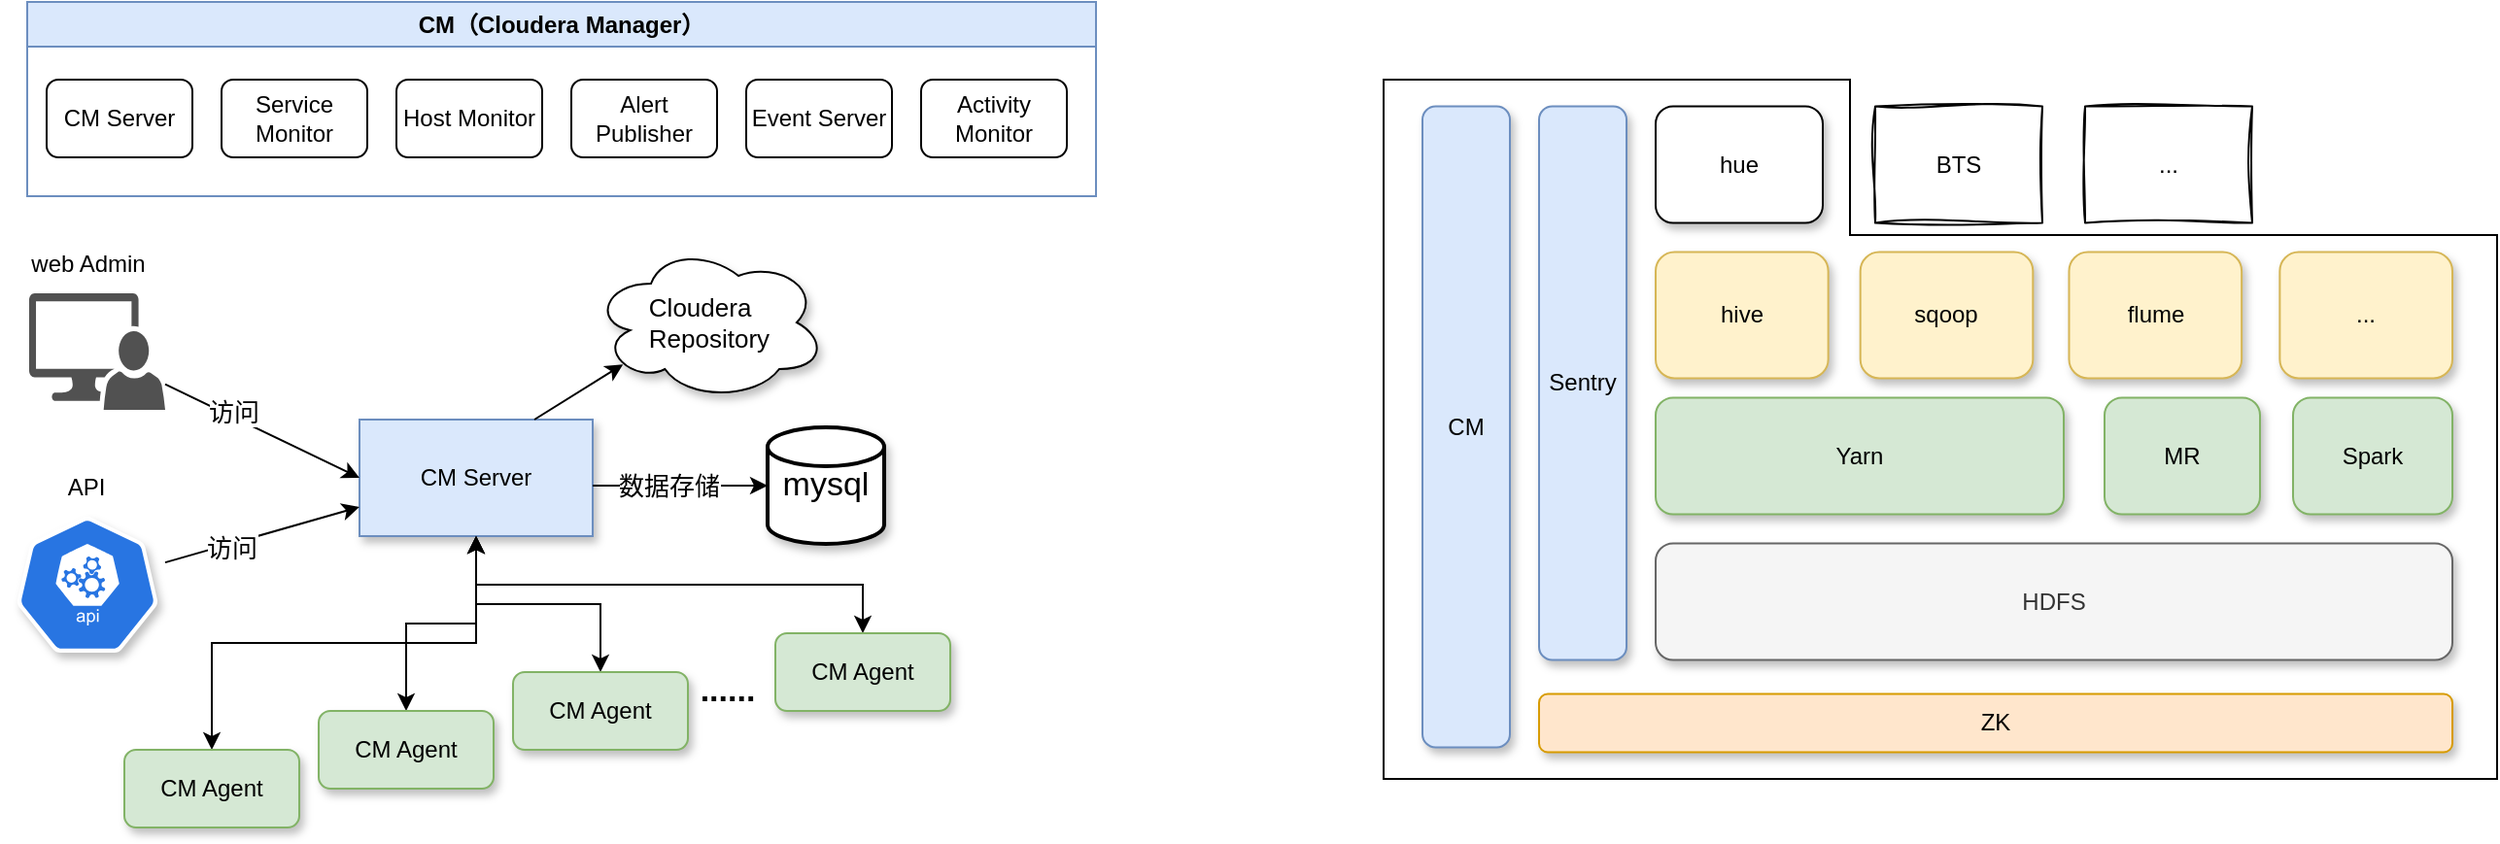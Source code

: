 <mxfile version="20.5.3" type="github">
  <diagram name="第 1 页" id="7sCevdrtHykGbMQd64Wu">
    <mxGraphModel dx="1718" dy="928" grid="1" gridSize="10" guides="1" tooltips="1" connect="1" arrows="1" fold="1" page="1" pageScale="1" pageWidth="827" pageHeight="1169" math="0" shadow="0">
      <root>
        <mxCell id="0" />
        <mxCell id="1" parent="0" />
        <mxCell id="nq0uSwo0KlABFsjxiqTN-38" value="" style="group" vertex="1" connectable="0" parent="1">
          <mxGeometry x="120" y="450" width="559" height="425" as="geometry" />
        </mxCell>
        <mxCell id="LgYFPJW4wqwrd6ntm6W2-14" value="CM（Cloudera Manager）" style="swimlane;whiteSpace=wrap;html=1;fillColor=#dae8fc;strokeColor=#6c8ebf;glass=0;shadow=0;" parent="nq0uSwo0KlABFsjxiqTN-38" vertex="1">
          <mxGeometry x="9" width="550" height="100" as="geometry">
            <mxRectangle x="9" width="190" height="30" as="alternateBounds" />
          </mxGeometry>
        </mxCell>
        <mxCell id="LgYFPJW4wqwrd6ntm6W2-12" value="CM Server" style="rounded=1;whiteSpace=wrap;html=1;" parent="LgYFPJW4wqwrd6ntm6W2-14" vertex="1">
          <mxGeometry x="10" y="40" width="75" height="40" as="geometry" />
        </mxCell>
        <mxCell id="LgYFPJW4wqwrd6ntm6W2-10" value="Service Monitor" style="rounded=1;whiteSpace=wrap;html=1;" parent="LgYFPJW4wqwrd6ntm6W2-14" vertex="1">
          <mxGeometry x="100" y="40" width="75" height="40" as="geometry" />
        </mxCell>
        <mxCell id="LgYFPJW4wqwrd6ntm6W2-9" value="Host Monitor" style="rounded=1;whiteSpace=wrap;html=1;" parent="LgYFPJW4wqwrd6ntm6W2-14" vertex="1">
          <mxGeometry x="190" y="40" width="75" height="40" as="geometry" />
        </mxCell>
        <mxCell id="LgYFPJW4wqwrd6ntm6W2-7" value="Alert Publisher" style="rounded=1;whiteSpace=wrap;html=1;" parent="LgYFPJW4wqwrd6ntm6W2-14" vertex="1">
          <mxGeometry x="280" y="40" width="75" height="40" as="geometry" />
        </mxCell>
        <mxCell id="LgYFPJW4wqwrd6ntm6W2-8" value="Event Server" style="rounded=1;whiteSpace=wrap;html=1;" parent="LgYFPJW4wqwrd6ntm6W2-14" vertex="1">
          <mxGeometry x="370" y="40" width="75" height="40" as="geometry" />
        </mxCell>
        <mxCell id="LgYFPJW4wqwrd6ntm6W2-5" value="Activity Monitor" style="rounded=1;whiteSpace=wrap;html=1;" parent="LgYFPJW4wqwrd6ntm6W2-14" vertex="1">
          <mxGeometry x="460" y="40" width="75" height="40" as="geometry" />
        </mxCell>
        <mxCell id="nq0uSwo0KlABFsjxiqTN-1" value="CM Server" style="rounded=0;whiteSpace=wrap;html=1;shadow=1;sketch=0;fillColor=#dae8fc;strokeColor=#6c8ebf;" vertex="1" parent="nq0uSwo0KlABFsjxiqTN-38">
          <mxGeometry x="180" y="215" width="120" height="60" as="geometry" />
        </mxCell>
        <mxCell id="nq0uSwo0KlABFsjxiqTN-17" style="edgeStyle=elbowEdgeStyle;rounded=0;orthogonalLoop=1;jettySize=auto;html=1;entryX=0.5;entryY=1;entryDx=0;entryDy=0;fontFamily=Helvetica;fontSize=17;startArrow=classic;startFill=1;elbow=vertical;" edge="1" parent="nq0uSwo0KlABFsjxiqTN-38" source="nq0uSwo0KlABFsjxiqTN-2" target="nq0uSwo0KlABFsjxiqTN-1">
          <mxGeometry relative="1" as="geometry" />
        </mxCell>
        <mxCell id="nq0uSwo0KlABFsjxiqTN-2" value="CM Agent" style="rounded=1;whiteSpace=wrap;html=1;shadow=1;sketch=0;fillColor=#d5e8d4;strokeColor=#82b366;" vertex="1" parent="nq0uSwo0KlABFsjxiqTN-38">
          <mxGeometry x="59" y="385" width="90" height="40" as="geometry" />
        </mxCell>
        <mxCell id="nq0uSwo0KlABFsjxiqTN-7" value="" style="group" vertex="1" connectable="0" parent="nq0uSwo0KlABFsjxiqTN-38">
          <mxGeometry y="120" width="80" height="90" as="geometry" />
        </mxCell>
        <mxCell id="nq0uSwo0KlABFsjxiqTN-3" value="" style="sketch=0;pointerEvents=1;shadow=0;dashed=0;html=1;strokeColor=none;labelPosition=center;verticalLabelPosition=bottom;verticalAlign=top;align=center;fillColor=#515151;shape=mxgraph.mscae.system_center.admin_console;movable=1;resizable=1;rotatable=1;deletable=1;editable=1;connectable=1;" vertex="1" parent="nq0uSwo0KlABFsjxiqTN-7">
          <mxGeometry x="10" y="30" width="70" height="60" as="geometry" />
        </mxCell>
        <mxCell id="nq0uSwo0KlABFsjxiqTN-4" value="web Admin" style="text;html=1;align=center;verticalAlign=middle;resizable=1;points=[];autosize=1;strokeColor=none;fillColor=none;movable=1;rotatable=1;deletable=1;editable=1;connectable=1;" vertex="1" parent="nq0uSwo0KlABFsjxiqTN-7">
          <mxGeometry width="80" height="30" as="geometry" />
        </mxCell>
        <mxCell id="nq0uSwo0KlABFsjxiqTN-8" value="" style="group" vertex="1" connectable="0" parent="nq0uSwo0KlABFsjxiqTN-38">
          <mxGeometry y="235" width="80" height="100" as="geometry" />
        </mxCell>
        <mxCell id="nq0uSwo0KlABFsjxiqTN-5" value="" style="sketch=0;html=1;dashed=0;whitespace=wrap;fillColor=#2875E2;strokeColor=#ffffff;points=[[0.005,0.63,0],[0.1,0.2,0],[0.9,0.2,0],[0.5,0,0],[0.995,0.63,0],[0.72,0.99,0],[0.5,1,0],[0.28,0.99,0]];verticalLabelPosition=bottom;align=center;verticalAlign=top;shape=mxgraph.kubernetes.icon;prIcon=api;shadow=1;" vertex="1" parent="nq0uSwo0KlABFsjxiqTN-8">
          <mxGeometry y="30" width="80" height="70" as="geometry" />
        </mxCell>
        <mxCell id="nq0uSwo0KlABFsjxiqTN-6" value="API" style="text;html=1;align=center;verticalAlign=middle;resizable=0;points=[];autosize=1;strokeColor=none;fillColor=none;" vertex="1" parent="nq0uSwo0KlABFsjxiqTN-8">
          <mxGeometry x="19" width="40" height="30" as="geometry" />
        </mxCell>
        <mxCell id="nq0uSwo0KlABFsjxiqTN-9" style="rounded=0;orthogonalLoop=1;jettySize=auto;html=1;entryX=0;entryY=0.5;entryDx=0;entryDy=0;" edge="1" parent="nq0uSwo0KlABFsjxiqTN-38" source="nq0uSwo0KlABFsjxiqTN-3" target="nq0uSwo0KlABFsjxiqTN-1">
          <mxGeometry relative="1" as="geometry" />
        </mxCell>
        <mxCell id="nq0uSwo0KlABFsjxiqTN-29" value="访问" style="edgeLabel;html=1;align=center;verticalAlign=middle;resizable=0;points=[];fontSize=13;fontFamily=Helvetica;" vertex="1" connectable="0" parent="nq0uSwo0KlABFsjxiqTN-9">
          <mxGeometry x="-0.321" y="2" relative="1" as="geometry">
            <mxPoint y="-1" as="offset" />
          </mxGeometry>
        </mxCell>
        <mxCell id="nq0uSwo0KlABFsjxiqTN-11" style="edgeStyle=none;rounded=0;orthogonalLoop=1;jettySize=auto;html=1;entryX=0;entryY=0.75;entryDx=0;entryDy=0;" edge="1" parent="nq0uSwo0KlABFsjxiqTN-38" source="nq0uSwo0KlABFsjxiqTN-5" target="nq0uSwo0KlABFsjxiqTN-1">
          <mxGeometry relative="1" as="geometry" />
        </mxCell>
        <mxCell id="nq0uSwo0KlABFsjxiqTN-30" value="访问" style="edgeLabel;html=1;align=center;verticalAlign=middle;resizable=0;points=[];fontSize=13;fontFamily=Helvetica;" vertex="1" connectable="0" parent="nq0uSwo0KlABFsjxiqTN-11">
          <mxGeometry x="-0.331" y="-2" relative="1" as="geometry">
            <mxPoint as="offset" />
          </mxGeometry>
        </mxCell>
        <mxCell id="nq0uSwo0KlABFsjxiqTN-22" style="edgeStyle=elbowEdgeStyle;rounded=0;orthogonalLoop=1;jettySize=auto;elbow=vertical;html=1;fontFamily=Helvetica;fontSize=17;startArrow=classic;startFill=1;" edge="1" parent="nq0uSwo0KlABFsjxiqTN-38" source="nq0uSwo0KlABFsjxiqTN-12" target="nq0uSwo0KlABFsjxiqTN-1">
          <mxGeometry relative="1" as="geometry" />
        </mxCell>
        <mxCell id="nq0uSwo0KlABFsjxiqTN-12" value="CM Agent" style="rounded=1;whiteSpace=wrap;html=1;shadow=1;sketch=0;fillColor=#d5e8d4;strokeColor=#82b366;" vertex="1" parent="nq0uSwo0KlABFsjxiqTN-38">
          <mxGeometry x="259" y="345" width="90" height="40" as="geometry" />
        </mxCell>
        <mxCell id="nq0uSwo0KlABFsjxiqTN-21" style="edgeStyle=elbowEdgeStyle;rounded=0;orthogonalLoop=1;jettySize=auto;elbow=vertical;html=1;entryX=0.5;entryY=1;entryDx=0;entryDy=0;fontFamily=Helvetica;fontSize=17;startArrow=classic;startFill=1;" edge="1" parent="nq0uSwo0KlABFsjxiqTN-38" source="nq0uSwo0KlABFsjxiqTN-13" target="nq0uSwo0KlABFsjxiqTN-1">
          <mxGeometry relative="1" as="geometry" />
        </mxCell>
        <mxCell id="nq0uSwo0KlABFsjxiqTN-13" value="CM Agent" style="rounded=1;whiteSpace=wrap;html=1;shadow=1;sketch=0;fillColor=#d5e8d4;strokeColor=#82b366;" vertex="1" parent="nq0uSwo0KlABFsjxiqTN-38">
          <mxGeometry x="159" y="365" width="90" height="40" as="geometry" />
        </mxCell>
        <mxCell id="nq0uSwo0KlABFsjxiqTN-24" style="edgeStyle=elbowEdgeStyle;rounded=0;orthogonalLoop=1;jettySize=auto;elbow=vertical;html=1;fontFamily=Helvetica;fontSize=17;startArrow=classic;startFill=1;" edge="1" parent="nq0uSwo0KlABFsjxiqTN-38" source="nq0uSwo0KlABFsjxiqTN-14" target="nq0uSwo0KlABFsjxiqTN-1">
          <mxGeometry relative="1" as="geometry" />
        </mxCell>
        <mxCell id="nq0uSwo0KlABFsjxiqTN-14" value="CM Agent" style="rounded=1;whiteSpace=wrap;html=1;shadow=1;sketch=0;fillColor=#d5e8d4;strokeColor=#82b366;" vertex="1" parent="nq0uSwo0KlABFsjxiqTN-38">
          <mxGeometry x="394" y="325" width="90" height="40" as="geometry" />
        </mxCell>
        <mxCell id="nq0uSwo0KlABFsjxiqTN-16" value="......" style="text;html=1;align=center;verticalAlign=middle;resizable=0;points=[];autosize=1;strokeColor=none;fillColor=none;fontStyle=1;fontFamily=Helvetica;fontSize=17;" vertex="1" parent="nq0uSwo0KlABFsjxiqTN-38">
          <mxGeometry x="344" y="340" width="50" height="30" as="geometry" />
        </mxCell>
        <mxCell id="nq0uSwo0KlABFsjxiqTN-25" value="mysql" style="strokeWidth=2;html=1;shape=mxgraph.flowchart.database;whiteSpace=wrap;shadow=1;sketch=0;fontFamily=Helvetica;fontSize=17;" vertex="1" parent="nq0uSwo0KlABFsjxiqTN-38">
          <mxGeometry x="390" y="219" width="60" height="60" as="geometry" />
        </mxCell>
        <mxCell id="nq0uSwo0KlABFsjxiqTN-26" style="edgeStyle=elbowEdgeStyle;rounded=0;orthogonalLoop=1;jettySize=auto;elbow=vertical;html=1;entryX=0;entryY=0.5;entryDx=0;entryDy=0;entryPerimeter=0;fontFamily=Helvetica;fontSize=17;startArrow=none;startFill=0;" edge="1" parent="nq0uSwo0KlABFsjxiqTN-38" source="nq0uSwo0KlABFsjxiqTN-1" target="nq0uSwo0KlABFsjxiqTN-25">
          <mxGeometry relative="1" as="geometry" />
        </mxCell>
        <mxCell id="nq0uSwo0KlABFsjxiqTN-31" value="数据存储" style="edgeLabel;html=1;align=center;verticalAlign=middle;resizable=0;points=[];fontSize=13;fontFamily=Helvetica;" vertex="1" connectable="0" parent="nq0uSwo0KlABFsjxiqTN-26">
          <mxGeometry x="-0.267" relative="1" as="geometry">
            <mxPoint x="6" as="offset" />
          </mxGeometry>
        </mxCell>
        <mxCell id="nq0uSwo0KlABFsjxiqTN-33" value="&lt;div style=&quot;text-align: start;&quot;&gt;Cloudera&lt;/div&gt;&lt;div style=&quot;text-align: start;&quot;&gt;Repository&lt;/div&gt;" style="ellipse;shape=cloud;whiteSpace=wrap;html=1;shadow=1;sketch=0;fontFamily=Helvetica;fontSize=13;" vertex="1" parent="nq0uSwo0KlABFsjxiqTN-38">
          <mxGeometry x="300" y="125" width="120" height="80" as="geometry" />
        </mxCell>
        <mxCell id="nq0uSwo0KlABFsjxiqTN-37" style="edgeStyle=none;rounded=0;orthogonalLoop=1;jettySize=auto;html=1;exitX=0.75;exitY=0;exitDx=0;exitDy=0;entryX=0.13;entryY=0.77;entryDx=0;entryDy=0;entryPerimeter=0;fontFamily=Helvetica;fontSize=13;startArrow=none;startFill=0;elbow=vertical;" edge="1" parent="nq0uSwo0KlABFsjxiqTN-38" source="nq0uSwo0KlABFsjxiqTN-1" target="nq0uSwo0KlABFsjxiqTN-33">
          <mxGeometry relative="1" as="geometry" />
        </mxCell>
        <mxCell id="nq0uSwo0KlABFsjxiqTN-94" value="" style="group" vertex="1" connectable="0" parent="1">
          <mxGeometry x="827" y="490" width="573" height="360" as="geometry" />
        </mxCell>
        <mxCell id="nq0uSwo0KlABFsjxiqTN-62" value="" style="shape=corner;whiteSpace=wrap;html=1;rounded=0;shadow=0;glass=0;sketch=0;fontFamily=Helvetica;fontSize=13;dx=280;dy=240;direction=north;" vertex="1" parent="nq0uSwo0KlABFsjxiqTN-94">
          <mxGeometry width="573" height="360" as="geometry" />
        </mxCell>
        <mxCell id="nq0uSwo0KlABFsjxiqTN-92" value="" style="group" vertex="1" connectable="0" parent="nq0uSwo0KlABFsjxiqTN-94">
          <mxGeometry x="20" y="13.75" width="530" height="332.5" as="geometry" />
        </mxCell>
        <mxCell id="LgYFPJW4wqwrd6ntm6W2-38" value="HDFS" style="rounded=1;whiteSpace=wrap;html=1;fillColor=#f5f5f5;strokeColor=#666666;fontColor=#333333;sketch=0;curveFitting=1;jiggle=2;shadow=1;glass=0;" parent="nq0uSwo0KlABFsjxiqTN-92" vertex="1">
          <mxGeometry x="120" y="225" width="410" height="60" as="geometry" />
        </mxCell>
        <mxCell id="LgYFPJW4wqwrd6ntm6W2-45" value="ZK" style="rounded=1;whiteSpace=wrap;html=1;fillColor=#ffe6cc;strokeColor=#d79b00;sketch=0;curveFitting=1;jiggle=2;shadow=1;glass=0;" parent="nq0uSwo0KlABFsjxiqTN-92" vertex="1">
          <mxGeometry x="60" y="302.5" width="470" height="30" as="geometry" />
        </mxCell>
        <mxCell id="nq0uSwo0KlABFsjxiqTN-78" value="hue" style="rounded=1;whiteSpace=wrap;html=1;sketch=0;curveFitting=1;jiggle=2;shadow=1;glass=0;" vertex="1" parent="nq0uSwo0KlABFsjxiqTN-92">
          <mxGeometry x="120" width="86" height="60" as="geometry" />
        </mxCell>
        <mxCell id="nq0uSwo0KlABFsjxiqTN-79" value="Sentry" style="rounded=1;whiteSpace=wrap;html=1;fillColor=#dae8fc;strokeColor=#6c8ebf;sketch=0;curveFitting=1;jiggle=2;shadow=1;glass=0;" vertex="1" parent="nq0uSwo0KlABFsjxiqTN-92">
          <mxGeometry x="60" width="45" height="285" as="geometry" />
        </mxCell>
        <mxCell id="nq0uSwo0KlABFsjxiqTN-80" value="CM" style="rounded=1;whiteSpace=wrap;html=1;fillColor=#dae8fc;strokeColor=#6c8ebf;sketch=0;curveFitting=1;jiggle=2;shadow=1;glass=0;" vertex="1" parent="nq0uSwo0KlABFsjxiqTN-92">
          <mxGeometry width="45" height="330" as="geometry" />
        </mxCell>
        <mxCell id="nq0uSwo0KlABFsjxiqTN-81" value="" style="group" vertex="1" connectable="0" parent="nq0uSwo0KlABFsjxiqTN-92">
          <mxGeometry x="120" y="150" width="410" height="60" as="geometry" />
        </mxCell>
        <mxCell id="nq0uSwo0KlABFsjxiqTN-82" value="Yarn" style="rounded=1;whiteSpace=wrap;html=1;fillColor=#d5e8d4;strokeColor=#82b366;sketch=0;curveFitting=1;jiggle=2;shadow=1;glass=0;" vertex="1" parent="nq0uSwo0KlABFsjxiqTN-81">
          <mxGeometry width="210" height="60" as="geometry" />
        </mxCell>
        <mxCell id="nq0uSwo0KlABFsjxiqTN-83" value="MR" style="rounded=1;whiteSpace=wrap;html=1;fillColor=#d5e8d4;strokeColor=#82b366;sketch=0;curveFitting=1;jiggle=2;shadow=1;glass=0;" vertex="1" parent="nq0uSwo0KlABFsjxiqTN-81">
          <mxGeometry x="231" width="80" height="60" as="geometry" />
        </mxCell>
        <mxCell id="nq0uSwo0KlABFsjxiqTN-84" value="Spark" style="rounded=1;whiteSpace=wrap;html=1;fillColor=#d5e8d4;strokeColor=#82b366;sketch=0;curveFitting=1;jiggle=2;shadow=1;glass=0;" vertex="1" parent="nq0uSwo0KlABFsjxiqTN-81">
          <mxGeometry x="328" width="82" height="60" as="geometry" />
        </mxCell>
        <mxCell id="nq0uSwo0KlABFsjxiqTN-91" value="" style="group" vertex="1" connectable="0" parent="nq0uSwo0KlABFsjxiqTN-92">
          <mxGeometry x="120" y="75" width="410" height="65" as="geometry" />
        </mxCell>
        <mxCell id="nq0uSwo0KlABFsjxiqTN-86" value="sqoop" style="rounded=1;whiteSpace=wrap;html=1;sketch=0;curveFitting=1;jiggle=2;shadow=1;glass=0;fillColor=#fff2cc;strokeColor=#d6b656;" vertex="1" parent="nq0uSwo0KlABFsjxiqTN-91">
          <mxGeometry x="105.34" width="88.816" height="65" as="geometry" />
        </mxCell>
        <mxCell id="nq0uSwo0KlABFsjxiqTN-87" value="flume" style="rounded=1;whiteSpace=wrap;html=1;sketch=0;curveFitting=1;jiggle=2;shadow=1;glass=0;fillColor=#fff2cc;strokeColor=#d6b656;" vertex="1" parent="nq0uSwo0KlABFsjxiqTN-91">
          <mxGeometry x="212.746" width="88.816" height="65" as="geometry" />
        </mxCell>
        <mxCell id="nq0uSwo0KlABFsjxiqTN-88" value="..." style="rounded=1;whiteSpace=wrap;html=1;sketch=0;curveFitting=1;jiggle=2;shadow=1;glass=0;fillColor=#fff2cc;strokeColor=#d6b656;" vertex="1" parent="nq0uSwo0KlABFsjxiqTN-91">
          <mxGeometry x="321.184" width="88.816" height="65" as="geometry" />
        </mxCell>
        <mxCell id="nq0uSwo0KlABFsjxiqTN-89" value="hive" style="rounded=1;whiteSpace=wrap;html=1;sketch=0;curveFitting=1;jiggle=2;shadow=1;glass=0;fillColor=#fff2cc;strokeColor=#d6b656;" vertex="1" parent="nq0uSwo0KlABFsjxiqTN-91">
          <mxGeometry width="88.816" height="65" as="geometry" />
        </mxCell>
        <mxCell id="nq0uSwo0KlABFsjxiqTN-43" value="BTS" style="rounded=0;whiteSpace=wrap;html=1;sketch=1;curveFitting=1;jiggle=2;shadow=0;glass=0;" vertex="1" parent="nq0uSwo0KlABFsjxiqTN-92">
          <mxGeometry x="233" width="86" height="60" as="geometry" />
        </mxCell>
        <mxCell id="nq0uSwo0KlABFsjxiqTN-46" value="..." style="rounded=0;whiteSpace=wrap;html=1;sketch=1;curveFitting=1;jiggle=2;shadow=0;glass=0;" vertex="1" parent="nq0uSwo0KlABFsjxiqTN-92">
          <mxGeometry x="341" width="86" height="60" as="geometry" />
        </mxCell>
      </root>
    </mxGraphModel>
  </diagram>
</mxfile>
